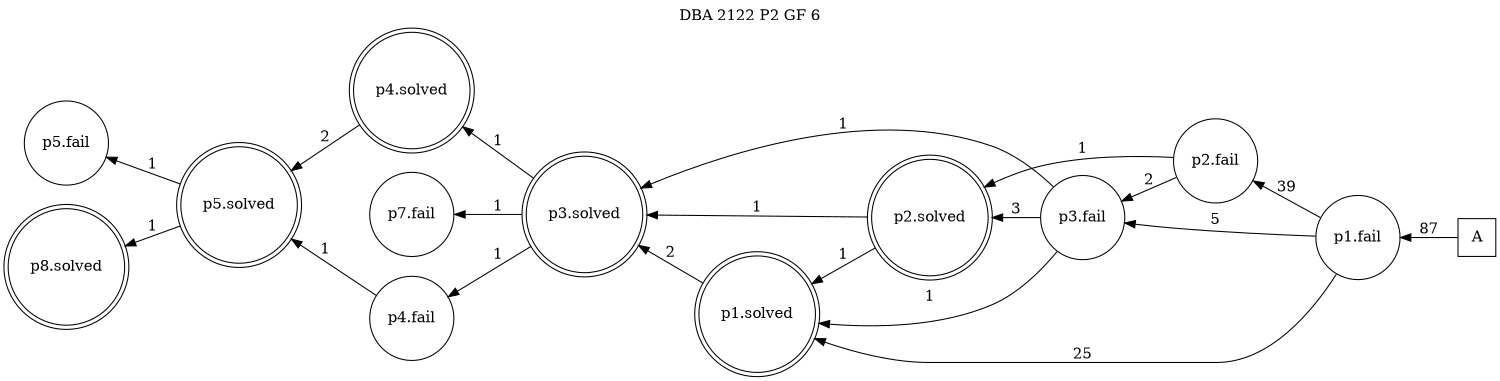 digraph DBA_2122_P2_GF_6 {
labelloc="tl"
label= " DBA 2122 P2 GF 6 "
rankdir="RL";
graph [ size=" 10 , 10 !"]

"A" [shape="square" label="A"]
"p1.fail" [shape="circle" label="p1.fail"]
"p1.solved" [shape="doublecircle" label="p1.solved"]
"p2.fail" [shape="circle" label="p2.fail"]
"p3.fail" [shape="circle" label="p3.fail"]
"p3.solved" [shape="doublecircle" label="p3.solved"]
"p2.solved" [shape="doublecircle" label="p2.solved"]
"p4.solved" [shape="doublecircle" label="p4.solved"]
"p5.solved" [shape="doublecircle" label="p5.solved"]
"p7.fail" [shape="circle" label="p7.fail"]
"p4.fail" [shape="circle" label="p4.fail"]
"p5.fail" [shape="circle" label="p5.fail"]
"p8.solved" [shape="doublecircle" label="p8.solved"]
"A" -> "p1.fail" [ label=87]
"p1.fail" -> "p1.solved" [ label=25]
"p1.fail" -> "p2.fail" [ label=39]
"p1.fail" -> "p3.fail" [ label=5]
"p1.solved" -> "p3.solved" [ label=2]
"p2.fail" -> "p3.fail" [ label=2]
"p2.fail" -> "p2.solved" [ label=1]
"p3.fail" -> "p1.solved" [ label=1]
"p3.fail" -> "p3.solved" [ label=1]
"p3.fail" -> "p2.solved" [ label=3]
"p3.solved" -> "p4.solved" [ label=1]
"p3.solved" -> "p7.fail" [ label=1]
"p3.solved" -> "p4.fail" [ label=1]
"p2.solved" -> "p1.solved" [ label=1]
"p2.solved" -> "p3.solved" [ label=1]
"p4.solved" -> "p5.solved" [ label=2]
"p5.solved" -> "p5.fail" [ label=1]
"p5.solved" -> "p8.solved" [ label=1]
"p4.fail" -> "p5.solved" [ label=1]
}
